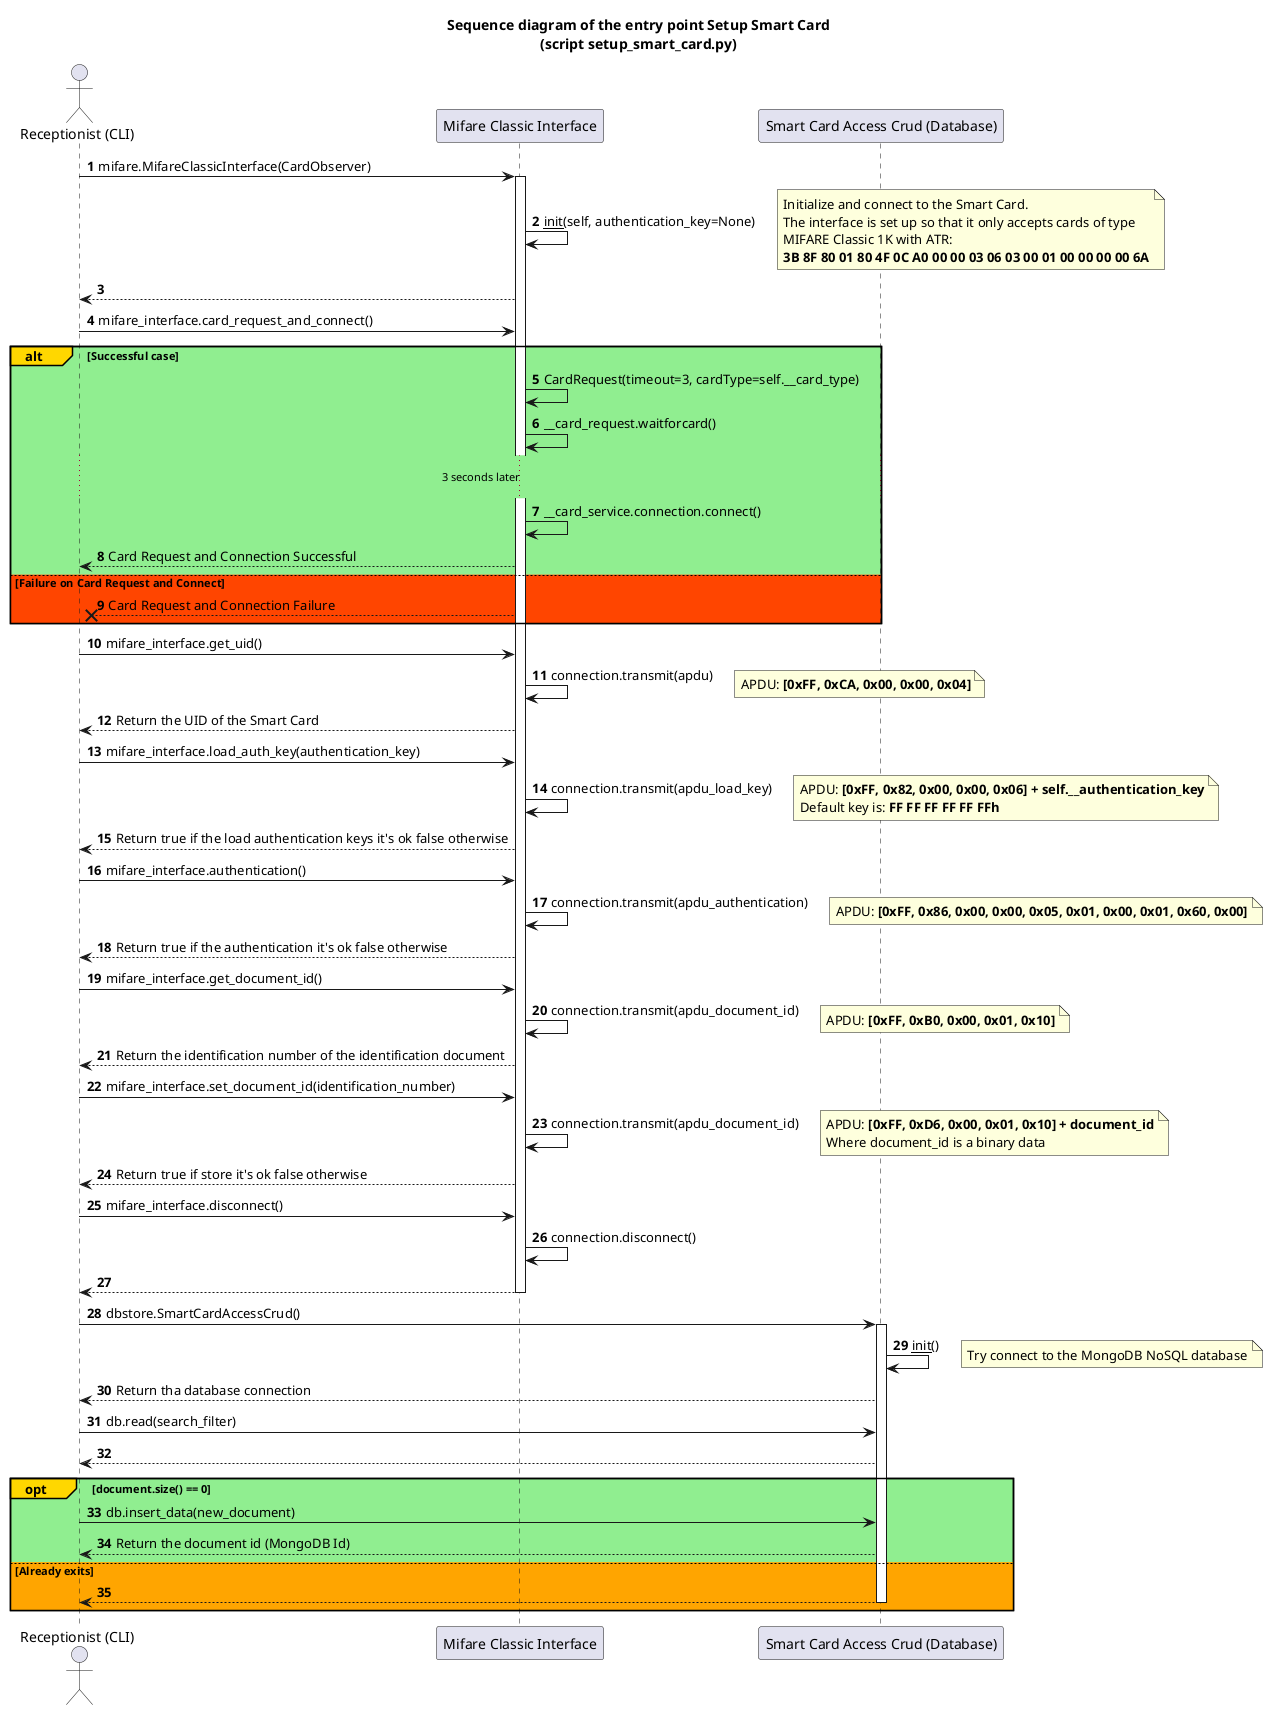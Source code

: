 @startuml
'https://plantuml.com/sequence-diagram

title
**Sequence diagram of the entry point Setup Smart Card**
(script setup_smart_card.py)
end title

autonumber
actor       "Receptionist (CLI)" as r
participant "Mifare Classic Interface" as mci
participant "Smart Card Access Crud (Database)" as crud


r -> mci: mifare.MifareClassicInterface(CardObserver)
activate mci

mci -> mci: __init__(self, authentication_key=None)
note right
Initialize and connect to the Smart Card.
The interface is set up so that it only accepts cards of type
MIFARE Classic 1K with ATR:
**3B 8F 80 01 80 4F 0C A0 00 00 03 06 03 00 01 00 00 00 00 6A**
end note
mci --> r

r -> mci: mifare_interface.card_request_and_connect()
alt#Gold #LightGreen Successful case
    mci -> mci:  CardRequest(timeout=3, cardType=self.__card_type)
    mci -> mci:  __card_request.waitforcard()
    ...3 seconds later...
    mci -> mci:  __card_service.connection.connect()
    mci --> r: Card Request and Connection Successful
else #OrangeRed Failure on Card Request and Connect
    mci --x r: Card Request and Connection Failure
end

r -> mci: mifare_interface.get_uid()
mci -> mci: connection.transmit(apdu)
note right
APDU: **[0xFF, 0xCA, 0x00, 0x00, 0x04]**
end note
mci --> r: Return the UID of the Smart Card

r -> mci: mifare_interface.load_auth_key(authentication_key)
mci -> mci: connection.transmit(apdu_load_key)
note right
APDU: **[0xFF, 0x82, 0x00, 0x00, 0x06] + self.__authentication_key**
Default key is: **FF FF FF FF FF FFh**
end note
mci --> r: Return true if the load authentication keys it's ok false otherwise

r -> mci: mifare_interface.authentication()
mci -> mci: connection.transmit(apdu_authentication)
note right
APDU: **[0xFF, 0x86, 0x00, 0x00, 0x05, 0x01, 0x00, 0x01, 0x60, 0x00]**
end note
mci --> r: Return true if the authentication it's ok false otherwise

r -> mci: mifare_interface.get_document_id()
mci -> mci: connection.transmit(apdu_document_id)
note right
APDU: **[0xFF, 0xB0, 0x00, 0x01, 0x10]**
end note
mci --> r: Return the identification number of the identification document

r -> mci: mifare_interface.set_document_id(identification_number)
mci -> mci: connection.transmit(apdu_document_id)
note right
APDU: **[0xFF, 0xD6, 0x00, 0x01, 0x10] + document_id**
Where document_id is a binary data
end note
mci --> r: Return true if store it's ok false otherwise

r -> mci: mifare_interface.disconnect()
mci -> mci: connection.disconnect()
mci --> r
deactivate mci

r -> crud: dbstore.SmartCardAccessCrud()
activate crud
crud -> crud: __init__()
note right
Try connect to the MongoDB NoSQL database
end note
crud --> r: Return tha database connection

r -> crud: db.read(search_filter)
crud --> r

opt#Gold #LightGreen document.size() == 0
    r -> crud: db.insert_data(new_document)
    crud --> r: Return the document id (MongoDB Id)
else #Orange Already exits
    crud --> r
    deactivate crud
end

@enduml